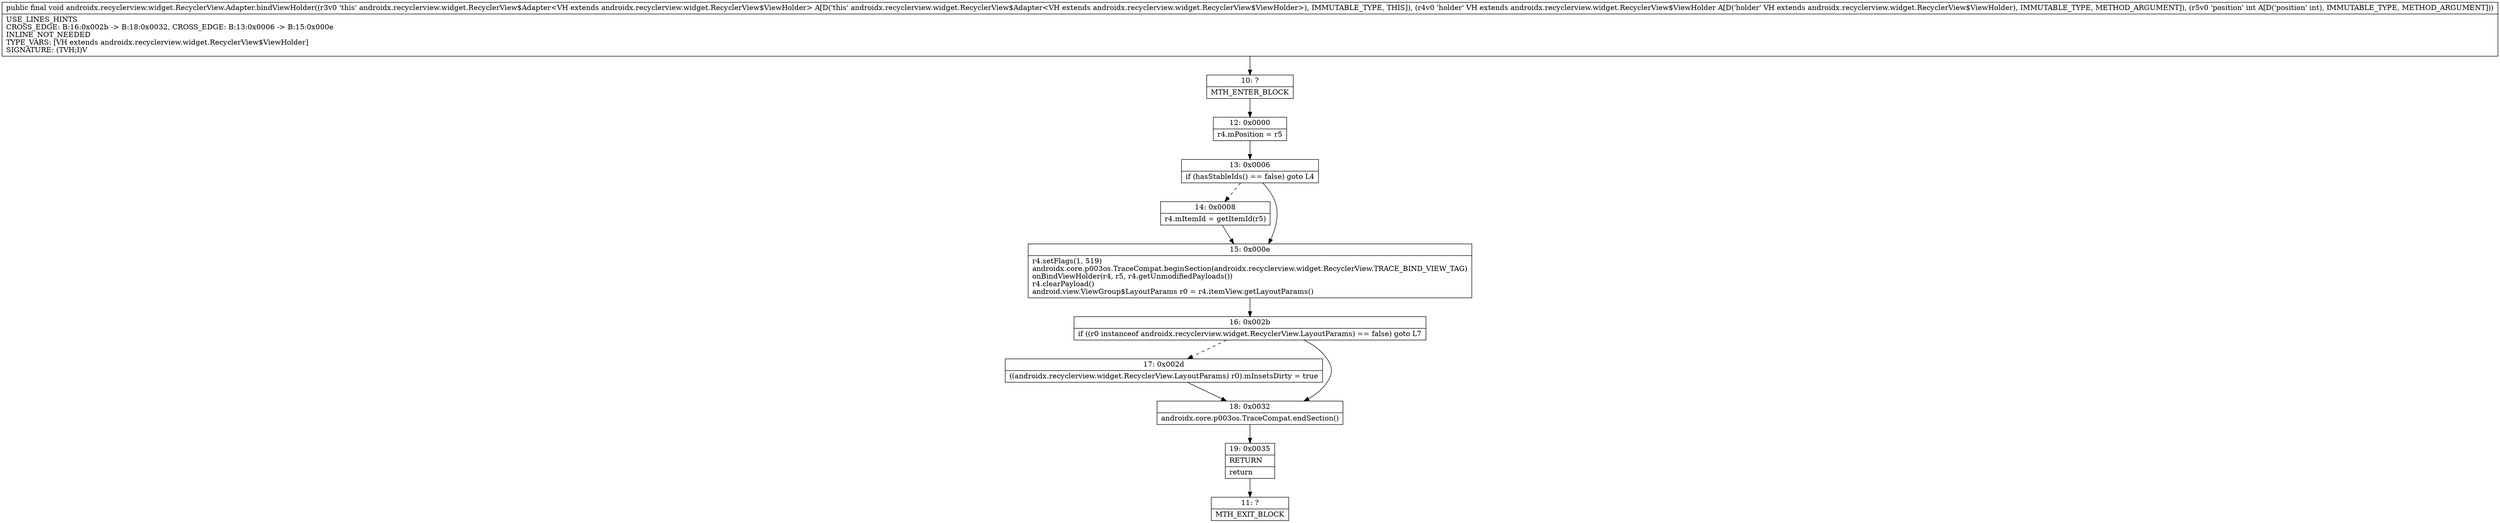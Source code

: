 digraph "CFG forandroidx.recyclerview.widget.RecyclerView.Adapter.bindViewHolder(Landroidx\/recyclerview\/widget\/RecyclerView$ViewHolder;I)V" {
Node_10 [shape=record,label="{10\:\ ?|MTH_ENTER_BLOCK\l}"];
Node_12 [shape=record,label="{12\:\ 0x0000|r4.mPosition = r5\l}"];
Node_13 [shape=record,label="{13\:\ 0x0006|if (hasStableIds() == false) goto L4\l}"];
Node_14 [shape=record,label="{14\:\ 0x0008|r4.mItemId = getItemId(r5)\l}"];
Node_15 [shape=record,label="{15\:\ 0x000e|r4.setFlags(1, 519)\landroidx.core.p003os.TraceCompat.beginSection(androidx.recyclerview.widget.RecyclerView.TRACE_BIND_VIEW_TAG)\lonBindViewHolder(r4, r5, r4.getUnmodifiedPayloads())\lr4.clearPayload()\landroid.view.ViewGroup$LayoutParams r0 = r4.itemView.getLayoutParams()\l}"];
Node_16 [shape=record,label="{16\:\ 0x002b|if ((r0 instanceof androidx.recyclerview.widget.RecyclerView.LayoutParams) == false) goto L7\l}"];
Node_17 [shape=record,label="{17\:\ 0x002d|((androidx.recyclerview.widget.RecyclerView.LayoutParams) r0).mInsetsDirty = true\l}"];
Node_18 [shape=record,label="{18\:\ 0x0032|androidx.core.p003os.TraceCompat.endSection()\l}"];
Node_19 [shape=record,label="{19\:\ 0x0035|RETURN\l|return\l}"];
Node_11 [shape=record,label="{11\:\ ?|MTH_EXIT_BLOCK\l}"];
MethodNode[shape=record,label="{public final void androidx.recyclerview.widget.RecyclerView.Adapter.bindViewHolder((r3v0 'this' androidx.recyclerview.widget.RecyclerView$Adapter\<VH extends androidx.recyclerview.widget.RecyclerView$ViewHolder\> A[D('this' androidx.recyclerview.widget.RecyclerView$Adapter\<VH extends androidx.recyclerview.widget.RecyclerView$ViewHolder\>), IMMUTABLE_TYPE, THIS]), (r4v0 'holder' VH extends androidx.recyclerview.widget.RecyclerView$ViewHolder A[D('holder' VH extends androidx.recyclerview.widget.RecyclerView$ViewHolder), IMMUTABLE_TYPE, METHOD_ARGUMENT]), (r5v0 'position' int A[D('position' int), IMMUTABLE_TYPE, METHOD_ARGUMENT]))  | USE_LINES_HINTS\lCROSS_EDGE: B:16:0x002b \-\> B:18:0x0032, CROSS_EDGE: B:13:0x0006 \-\> B:15:0x000e\lINLINE_NOT_NEEDED\lTYPE_VARS: [VH extends androidx.recyclerview.widget.RecyclerView$ViewHolder]\lSIGNATURE: (TVH;I)V\l}"];
MethodNode -> Node_10;Node_10 -> Node_12;
Node_12 -> Node_13;
Node_13 -> Node_14[style=dashed];
Node_13 -> Node_15;
Node_14 -> Node_15;
Node_15 -> Node_16;
Node_16 -> Node_17[style=dashed];
Node_16 -> Node_18;
Node_17 -> Node_18;
Node_18 -> Node_19;
Node_19 -> Node_11;
}

